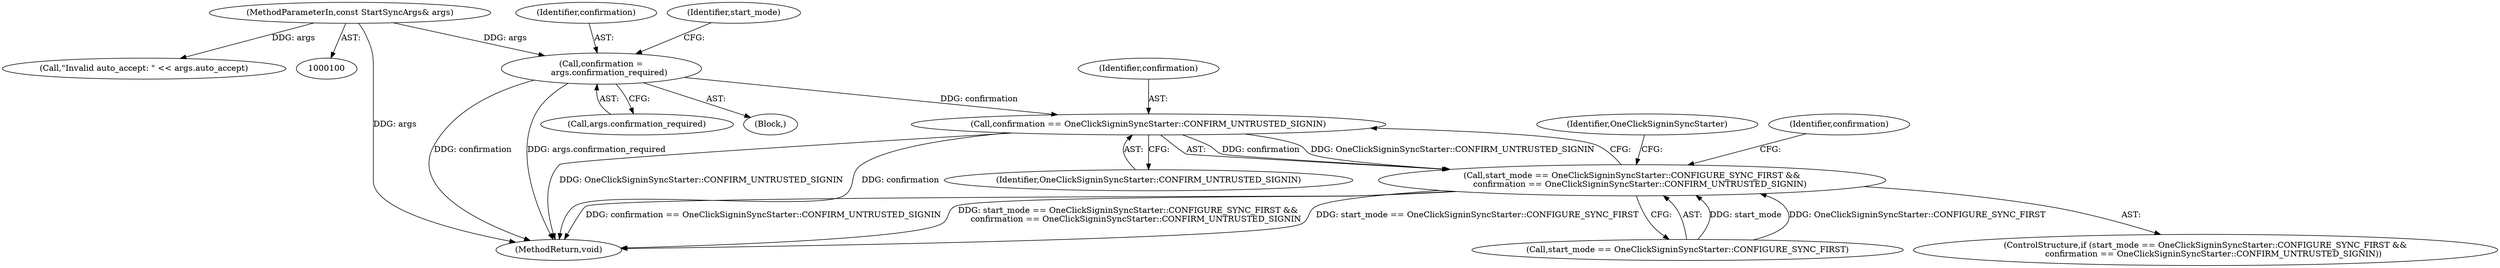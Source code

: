 digraph "1_Chrome_afbc71b7a78ac99810a6b22b2b0a2e85dde18794_0@del" {
"1000123" [label="(Call,confirmation == OneClickSigninSyncStarter::CONFIRM_UNTRUSTED_SIGNIN)"];
"1000113" [label="(Call,confirmation =\n      args.confirmation_required)"];
"1000101" [label="(MethodParameterIn,const StartSyncArgs& args)"];
"1000119" [label="(Call,start_mode == OneClickSigninSyncStarter::CONFIGURE_SYNC_FIRST &&\n      confirmation == OneClickSigninSyncStarter::CONFIRM_UNTRUSTED_SIGNIN)"];
"1000115" [label="(Call,args.confirmation_required)"];
"1000120" [label="(Call,start_mode == OneClickSigninSyncStarter::CONFIGURE_SYNC_FIRST)"];
"1000131" [label="(Identifier,OneClickSigninSyncStarter)"];
"1000125" [label="(Identifier,OneClickSigninSyncStarter::CONFIRM_UNTRUSTED_SIGNIN)"];
"1000181" [label="(MethodReturn,void)"];
"1000101" [label="(MethodParameterIn,const StartSyncArgs& args)"];
"1000169" [label="(Call,\"Invalid auto_accept: \" << args.auto_accept)"];
"1000118" [label="(ControlStructure,if (start_mode == OneClickSigninSyncStarter::CONFIGURE_SYNC_FIRST &&\n      confirmation == OneClickSigninSyncStarter::CONFIRM_UNTRUSTED_SIGNIN))"];
"1000114" [label="(Identifier,confirmation)"];
"1000103" [label="(Block,)"];
"1000123" [label="(Call,confirmation == OneClickSigninSyncStarter::CONFIRM_UNTRUSTED_SIGNIN)"];
"1000119" [label="(Call,start_mode == OneClickSigninSyncStarter::CONFIGURE_SYNC_FIRST &&\n      confirmation == OneClickSigninSyncStarter::CONFIRM_UNTRUSTED_SIGNIN)"];
"1000128" [label="(Identifier,confirmation)"];
"1000113" [label="(Call,confirmation =\n      args.confirmation_required)"];
"1000121" [label="(Identifier,start_mode)"];
"1000124" [label="(Identifier,confirmation)"];
"1000123" -> "1000119"  [label="AST: "];
"1000123" -> "1000125"  [label="CFG: "];
"1000124" -> "1000123"  [label="AST: "];
"1000125" -> "1000123"  [label="AST: "];
"1000119" -> "1000123"  [label="CFG: "];
"1000123" -> "1000181"  [label="DDG: OneClickSigninSyncStarter::CONFIRM_UNTRUSTED_SIGNIN"];
"1000123" -> "1000181"  [label="DDG: confirmation"];
"1000123" -> "1000119"  [label="DDG: confirmation"];
"1000123" -> "1000119"  [label="DDG: OneClickSigninSyncStarter::CONFIRM_UNTRUSTED_SIGNIN"];
"1000113" -> "1000123"  [label="DDG: confirmation"];
"1000113" -> "1000103"  [label="AST: "];
"1000113" -> "1000115"  [label="CFG: "];
"1000114" -> "1000113"  [label="AST: "];
"1000115" -> "1000113"  [label="AST: "];
"1000121" -> "1000113"  [label="CFG: "];
"1000113" -> "1000181"  [label="DDG: confirmation"];
"1000113" -> "1000181"  [label="DDG: args.confirmation_required"];
"1000101" -> "1000113"  [label="DDG: args"];
"1000101" -> "1000100"  [label="AST: "];
"1000101" -> "1000181"  [label="DDG: args"];
"1000101" -> "1000169"  [label="DDG: args"];
"1000119" -> "1000118"  [label="AST: "];
"1000119" -> "1000120"  [label="CFG: "];
"1000120" -> "1000119"  [label="AST: "];
"1000128" -> "1000119"  [label="CFG: "];
"1000131" -> "1000119"  [label="CFG: "];
"1000119" -> "1000181"  [label="DDG: confirmation == OneClickSigninSyncStarter::CONFIRM_UNTRUSTED_SIGNIN"];
"1000119" -> "1000181"  [label="DDG: start_mode == OneClickSigninSyncStarter::CONFIGURE_SYNC_FIRST &&\n      confirmation == OneClickSigninSyncStarter::CONFIRM_UNTRUSTED_SIGNIN"];
"1000119" -> "1000181"  [label="DDG: start_mode == OneClickSigninSyncStarter::CONFIGURE_SYNC_FIRST"];
"1000120" -> "1000119"  [label="DDG: start_mode"];
"1000120" -> "1000119"  [label="DDG: OneClickSigninSyncStarter::CONFIGURE_SYNC_FIRST"];
}
